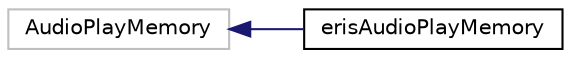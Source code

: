 digraph "Graphical Class Hierarchy"
{
 // LATEX_PDF_SIZE
  edge [fontname="Helvetica",fontsize="10",labelfontname="Helvetica",labelfontsize="10"];
  node [fontname="Helvetica",fontsize="10",shape=record];
  rankdir="LR";
  Node193 [label="AudioPlayMemory",height=0.2,width=0.4,color="grey75", fillcolor="white", style="filled",tooltip=" "];
  Node193 -> Node0 [dir="back",color="midnightblue",fontsize="10",style="solid",fontname="Helvetica"];
  Node0 [label="erisAudioPlayMemory",height=0.2,width=0.4,color="black", fillcolor="white", style="filled",URL="$classeris_audio_play_memory.html",tooltip=" "];
}
